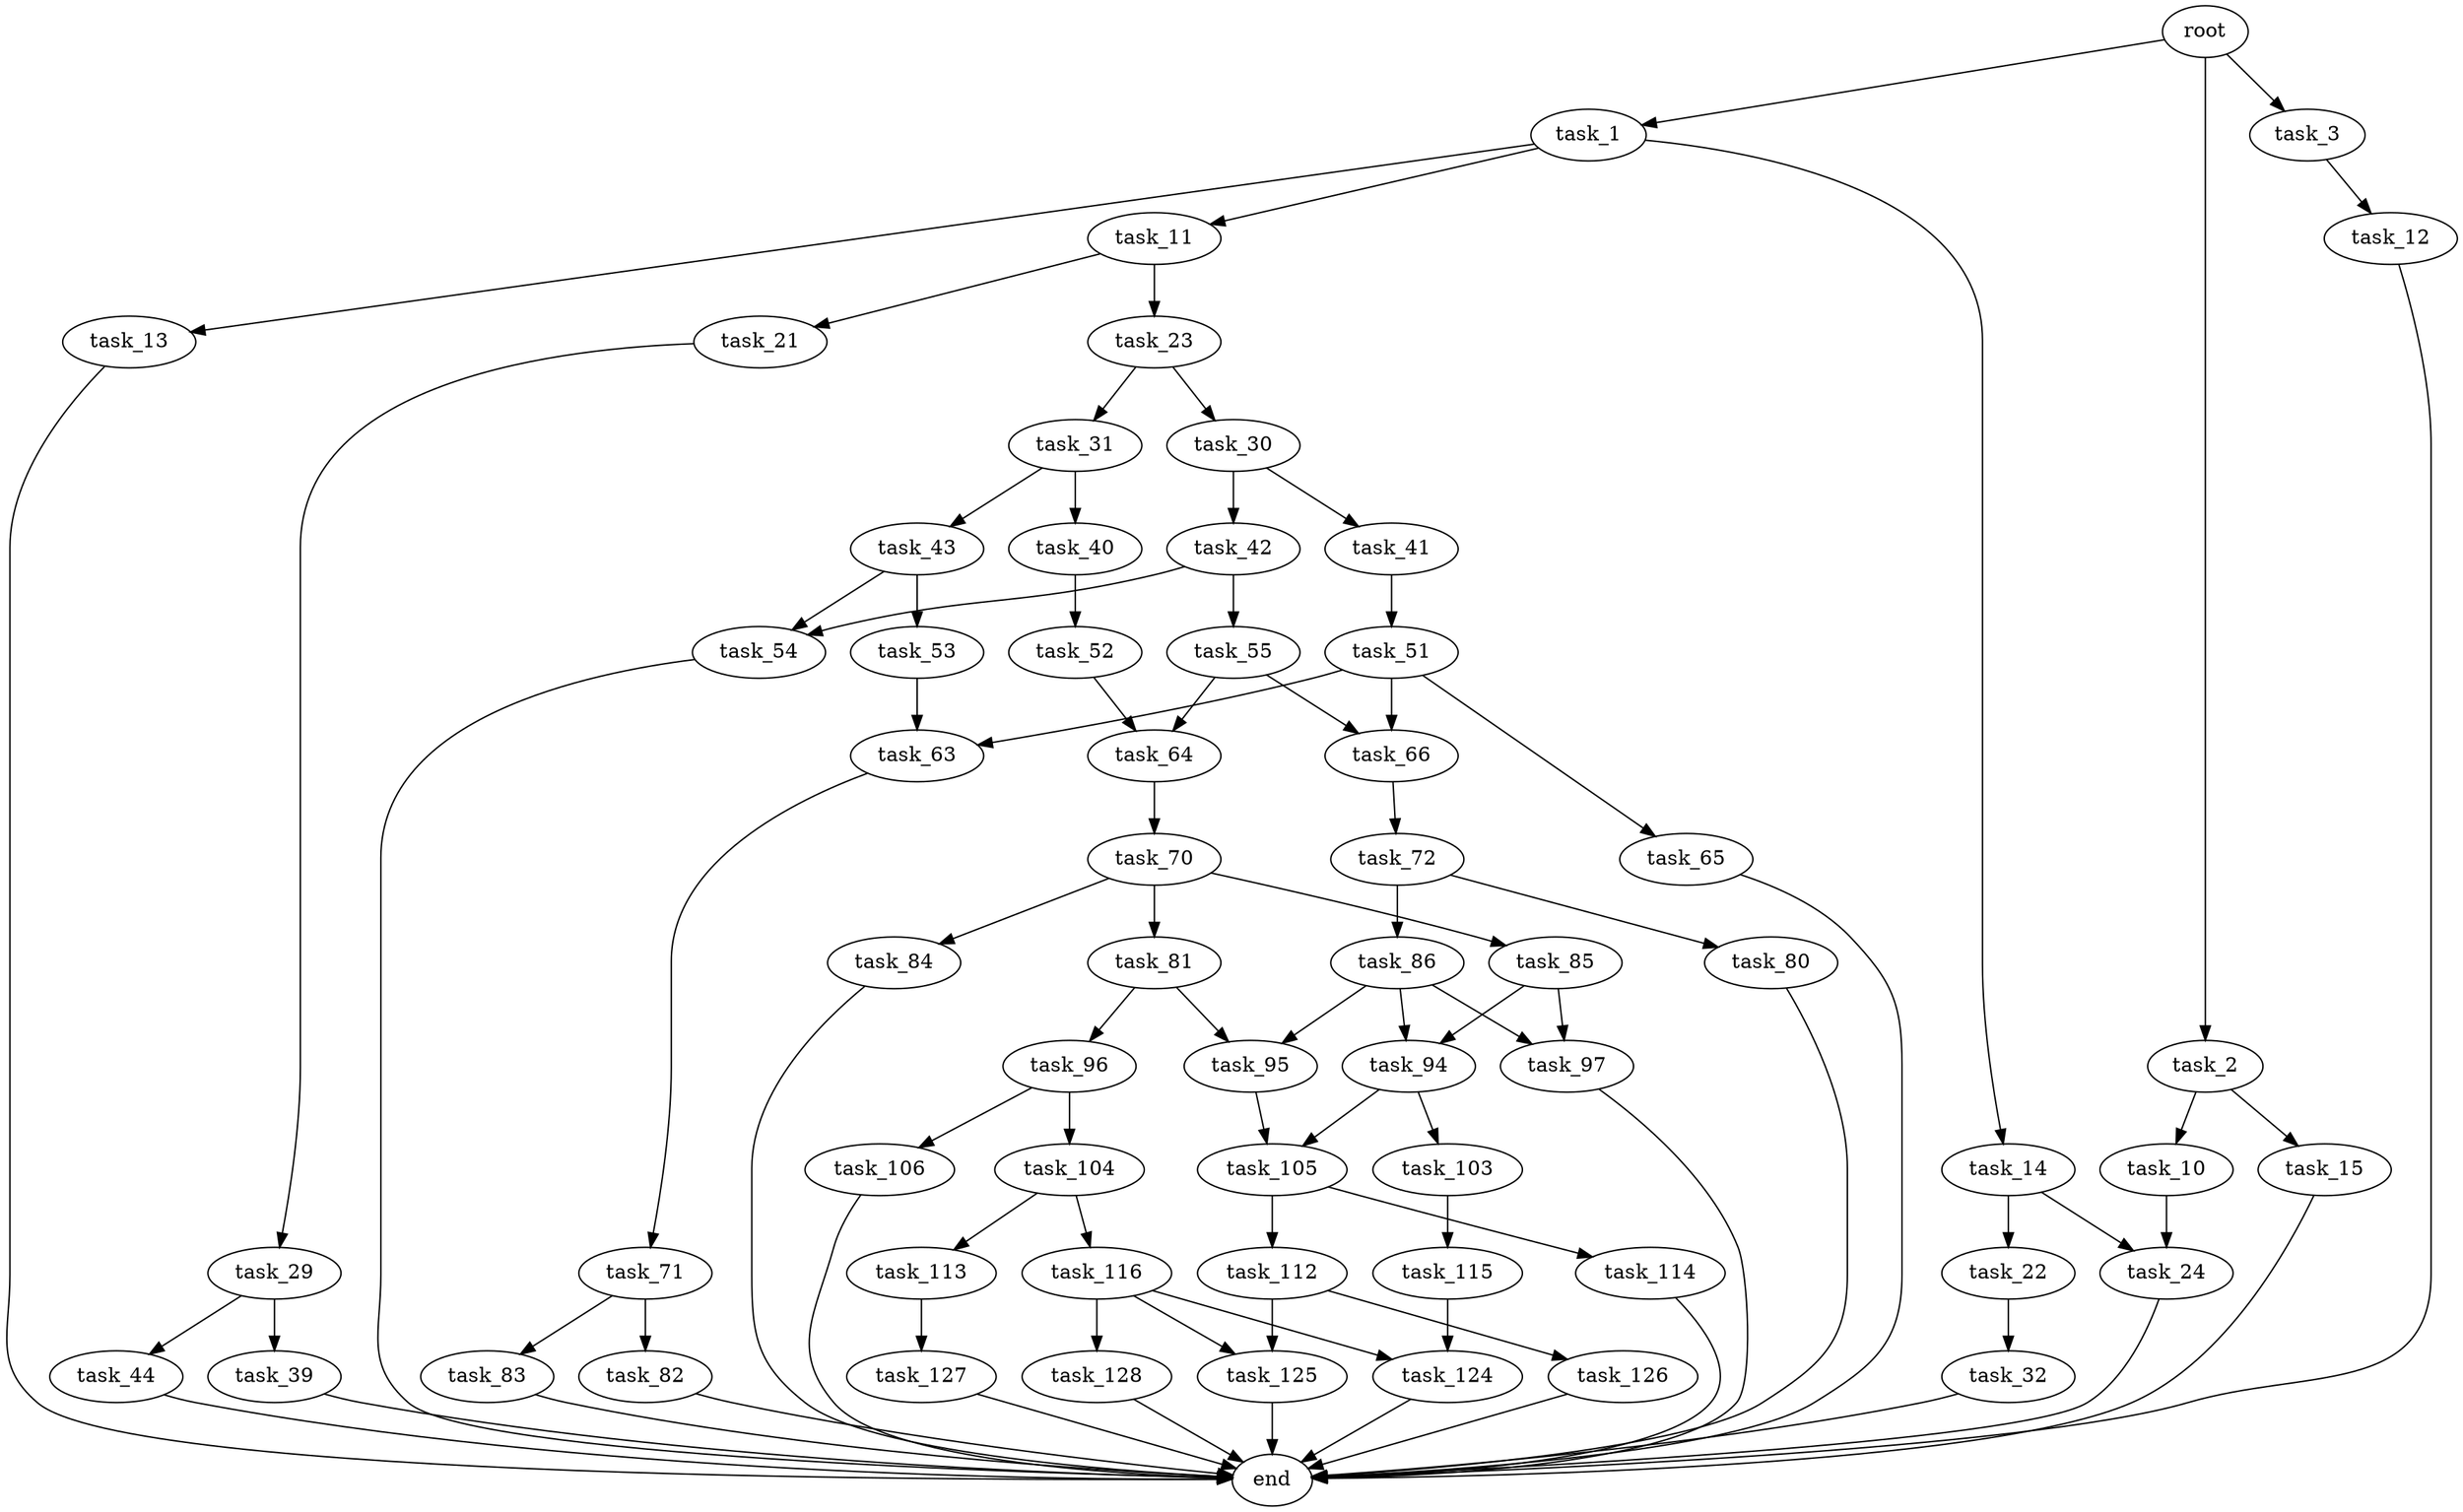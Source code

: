 digraph G {
  root [size="0.000000"];
  task_1 [size="7435396437.000000"];
  task_2 [size="45847726930.000000"];
  task_3 [size="68719476736.000000"];
  task_11 [size="96722522611.000000"];
  task_13 [size="68719476736.000000"];
  task_14 [size="79609488642.000000"];
  task_10 [size="5659193393.000000"];
  task_15 [size="664148725708.000000"];
  task_12 [size="231928233984.000000"];
  task_24 [size="36043272941.000000"];
  task_21 [size="368293445632.000000"];
  task_23 [size="134217728000.000000"];
  end [size="0.000000"];
  task_22 [size="1264306624.000000"];
  task_29 [size="11284348512.000000"];
  task_32 [size="1130574329139.000000"];
  task_30 [size="1073741824000.000000"];
  task_31 [size="28991029248.000000"];
  task_39 [size="23934477902.000000"];
  task_44 [size="731198449176.000000"];
  task_41 [size="782757789696.000000"];
  task_42 [size="368293445632.000000"];
  task_40 [size="410786773824.000000"];
  task_43 [size="12979482565.000000"];
  task_52 [size="24045058818.000000"];
  task_51 [size="40240118838.000000"];
  task_54 [size="179000985176.000000"];
  task_55 [size="297011961082.000000"];
  task_53 [size="899875048205.000000"];
  task_63 [size="31502073900.000000"];
  task_65 [size="134217728000.000000"];
  task_66 [size="9540907361.000000"];
  task_64 [size="5475114872.000000"];
  task_71 [size="1439014376.000000"];
  task_70 [size="28991029248.000000"];
  task_72 [size="28991029248.000000"];
  task_81 [size="197011257995.000000"];
  task_84 [size="1705637070.000000"];
  task_85 [size="464258489469.000000"];
  task_82 [size="32095930528.000000"];
  task_83 [size="68719476736.000000"];
  task_80 [size="5135256858.000000"];
  task_86 [size="2114262200.000000"];
  task_95 [size="2354260955.000000"];
  task_96 [size="6568757178.000000"];
  task_94 [size="349767369210.000000"];
  task_97 [size="368293445632.000000"];
  task_103 [size="18171960146.000000"];
  task_105 [size="19892674115.000000"];
  task_104 [size="30857134240.000000"];
  task_106 [size="1373208992417.000000"];
  task_115 [size="5194982577.000000"];
  task_113 [size="426331948166.000000"];
  task_116 [size="13587529817.000000"];
  task_112 [size="8589934592.000000"];
  task_114 [size="231928233984.000000"];
  task_125 [size="45732870246.000000"];
  task_126 [size="319848519537.000000"];
  task_127 [size="134217728000.000000"];
  task_124 [size="8615288676.000000"];
  task_128 [size="68719476736.000000"];

  root -> task_1 [size="1.000000"];
  root -> task_2 [size="1.000000"];
  root -> task_3 [size="1.000000"];
  task_1 -> task_11 [size="411041792.000000"];
  task_1 -> task_13 [size="411041792.000000"];
  task_1 -> task_14 [size="411041792.000000"];
  task_2 -> task_10 [size="33554432.000000"];
  task_2 -> task_15 [size="33554432.000000"];
  task_3 -> task_12 [size="134217728.000000"];
  task_11 -> task_21 [size="301989888.000000"];
  task_11 -> task_23 [size="301989888.000000"];
  task_13 -> end [size="1.000000"];
  task_14 -> task_22 [size="75497472.000000"];
  task_14 -> task_24 [size="75497472.000000"];
  task_10 -> task_24 [size="679477248.000000"];
  task_15 -> end [size="1.000000"];
  task_12 -> end [size="1.000000"];
  task_24 -> end [size="1.000000"];
  task_21 -> task_29 [size="411041792.000000"];
  task_23 -> task_30 [size="209715200.000000"];
  task_23 -> task_31 [size="209715200.000000"];
  task_22 -> task_32 [size="33554432.000000"];
  task_29 -> task_39 [size="679477248.000000"];
  task_29 -> task_44 [size="679477248.000000"];
  task_32 -> end [size="1.000000"];
  task_30 -> task_41 [size="838860800.000000"];
  task_30 -> task_42 [size="838860800.000000"];
  task_31 -> task_40 [size="75497472.000000"];
  task_31 -> task_43 [size="75497472.000000"];
  task_39 -> end [size="1.000000"];
  task_44 -> end [size="1.000000"];
  task_41 -> task_51 [size="679477248.000000"];
  task_42 -> task_54 [size="411041792.000000"];
  task_42 -> task_55 [size="411041792.000000"];
  task_40 -> task_52 [size="301989888.000000"];
  task_43 -> task_53 [size="411041792.000000"];
  task_43 -> task_54 [size="411041792.000000"];
  task_52 -> task_64 [size="536870912.000000"];
  task_51 -> task_63 [size="679477248.000000"];
  task_51 -> task_65 [size="679477248.000000"];
  task_51 -> task_66 [size="679477248.000000"];
  task_54 -> end [size="1.000000"];
  task_55 -> task_64 [size="209715200.000000"];
  task_55 -> task_66 [size="209715200.000000"];
  task_53 -> task_63 [size="838860800.000000"];
  task_63 -> task_71 [size="679477248.000000"];
  task_65 -> end [size="1.000000"];
  task_66 -> task_72 [size="209715200.000000"];
  task_64 -> task_70 [size="209715200.000000"];
  task_71 -> task_82 [size="33554432.000000"];
  task_71 -> task_83 [size="33554432.000000"];
  task_70 -> task_81 [size="75497472.000000"];
  task_70 -> task_84 [size="75497472.000000"];
  task_70 -> task_85 [size="75497472.000000"];
  task_72 -> task_80 [size="75497472.000000"];
  task_72 -> task_86 [size="75497472.000000"];
  task_81 -> task_95 [size="209715200.000000"];
  task_81 -> task_96 [size="209715200.000000"];
  task_84 -> end [size="1.000000"];
  task_85 -> task_94 [size="679477248.000000"];
  task_85 -> task_97 [size="679477248.000000"];
  task_82 -> end [size="1.000000"];
  task_83 -> end [size="1.000000"];
  task_80 -> end [size="1.000000"];
  task_86 -> task_94 [size="134217728.000000"];
  task_86 -> task_95 [size="134217728.000000"];
  task_86 -> task_97 [size="134217728.000000"];
  task_95 -> task_105 [size="75497472.000000"];
  task_96 -> task_104 [size="536870912.000000"];
  task_96 -> task_106 [size="536870912.000000"];
  task_94 -> task_103 [size="679477248.000000"];
  task_94 -> task_105 [size="679477248.000000"];
  task_97 -> end [size="1.000000"];
  task_103 -> task_115 [size="536870912.000000"];
  task_105 -> task_112 [size="411041792.000000"];
  task_105 -> task_114 [size="411041792.000000"];
  task_104 -> task_113 [size="679477248.000000"];
  task_104 -> task_116 [size="679477248.000000"];
  task_106 -> end [size="1.000000"];
  task_115 -> task_124 [size="301989888.000000"];
  task_113 -> task_127 [size="411041792.000000"];
  task_116 -> task_124 [size="679477248.000000"];
  task_116 -> task_125 [size="679477248.000000"];
  task_116 -> task_128 [size="679477248.000000"];
  task_112 -> task_125 [size="33554432.000000"];
  task_112 -> task_126 [size="33554432.000000"];
  task_114 -> end [size="1.000000"];
  task_125 -> end [size="1.000000"];
  task_126 -> end [size="1.000000"];
  task_127 -> end [size="1.000000"];
  task_124 -> end [size="1.000000"];
  task_128 -> end [size="1.000000"];
}
